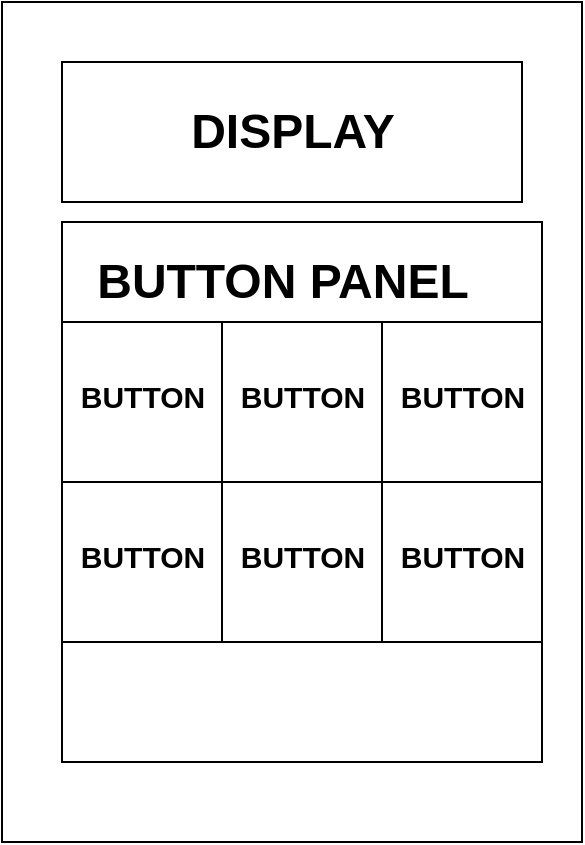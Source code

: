<mxfile version="27.0.5">
  <diagram name="Page-1" id="pyBWGTwH5SU5JarYD8Tf">
    <mxGraphModel dx="969" dy="676" grid="1" gridSize="10" guides="1" tooltips="1" connect="1" arrows="1" fold="1" page="1" pageScale="1" pageWidth="850" pageHeight="1100" math="0" shadow="0">
      <root>
        <mxCell id="0" />
        <mxCell id="1" parent="0" />
        <mxCell id="8kK9Af6EBAAcGIWM93ST-2" value="" style="rounded=0;whiteSpace=wrap;html=1;" vertex="1" parent="1">
          <mxGeometry x="250" y="330" width="290" height="420" as="geometry" />
        </mxCell>
        <mxCell id="8kK9Af6EBAAcGIWM93ST-3" value="" style="rounded=0;whiteSpace=wrap;html=1;" vertex="1" parent="1">
          <mxGeometry x="280" y="360" width="230" height="70" as="geometry" />
        </mxCell>
        <mxCell id="8kK9Af6EBAAcGIWM93ST-4" value="" style="rounded=0;whiteSpace=wrap;html=1;" vertex="1" parent="1">
          <mxGeometry x="280" y="440" width="240" height="270" as="geometry" />
        </mxCell>
        <mxCell id="8kK9Af6EBAAcGIWM93ST-5" value="BUTTON PANEL" style="text;strokeColor=none;fillColor=none;html=1;fontSize=24;fontStyle=1;verticalAlign=middle;align=center;" vertex="1" parent="1">
          <mxGeometry x="340" y="450" width="100" height="40" as="geometry" />
        </mxCell>
        <mxCell id="8kK9Af6EBAAcGIWM93ST-6" value="DISPLAY" style="text;strokeColor=none;fillColor=none;html=1;fontSize=24;fontStyle=1;verticalAlign=middle;align=center;" vertex="1" parent="1">
          <mxGeometry x="345" y="375" width="100" height="40" as="geometry" />
        </mxCell>
        <mxCell id="8kK9Af6EBAAcGIWM93ST-8" value="" style="whiteSpace=wrap;html=1;aspect=fixed;" vertex="1" parent="1">
          <mxGeometry x="280" y="490" width="80" height="80" as="geometry" />
        </mxCell>
        <mxCell id="8kK9Af6EBAAcGIWM93ST-7" value="&lt;font style=&quot;font-size: 15px;&quot;&gt;BUTTON&lt;/font&gt;" style="text;strokeColor=none;fillColor=none;html=1;fontSize=24;fontStyle=1;verticalAlign=middle;align=center;" vertex="1" parent="1">
          <mxGeometry x="270" y="505" width="100" height="40" as="geometry" />
        </mxCell>
        <mxCell id="8kK9Af6EBAAcGIWM93ST-9" value="" style="whiteSpace=wrap;html=1;aspect=fixed;" vertex="1" parent="1">
          <mxGeometry x="360" y="490" width="80" height="80" as="geometry" />
        </mxCell>
        <mxCell id="8kK9Af6EBAAcGIWM93ST-10" value="&lt;font style=&quot;font-size: 15px;&quot;&gt;BUTTON&lt;/font&gt;" style="text;strokeColor=none;fillColor=none;html=1;fontSize=24;fontStyle=1;verticalAlign=middle;align=center;" vertex="1" parent="1">
          <mxGeometry x="350" y="505" width="100" height="40" as="geometry" />
        </mxCell>
        <mxCell id="8kK9Af6EBAAcGIWM93ST-11" value="" style="whiteSpace=wrap;html=1;aspect=fixed;" vertex="1" parent="1">
          <mxGeometry x="440" y="490" width="80" height="80" as="geometry" />
        </mxCell>
        <mxCell id="8kK9Af6EBAAcGIWM93ST-12" value="&lt;font style=&quot;font-size: 15px;&quot;&gt;BUTTON&lt;/font&gt;" style="text;strokeColor=none;fillColor=none;html=1;fontSize=24;fontStyle=1;verticalAlign=middle;align=center;" vertex="1" parent="1">
          <mxGeometry x="430" y="505" width="100" height="40" as="geometry" />
        </mxCell>
        <mxCell id="8kK9Af6EBAAcGIWM93ST-15" value="" style="whiteSpace=wrap;html=1;aspect=fixed;" vertex="1" parent="1">
          <mxGeometry x="280" y="570" width="80" height="80" as="geometry" />
        </mxCell>
        <mxCell id="8kK9Af6EBAAcGIWM93ST-18" value="" style="whiteSpace=wrap;html=1;aspect=fixed;" vertex="1" parent="1">
          <mxGeometry x="360" y="570" width="80" height="80" as="geometry" />
        </mxCell>
        <mxCell id="8kK9Af6EBAAcGIWM93ST-16" value="&lt;font style=&quot;font-size: 15px;&quot;&gt;BUTTON&lt;/font&gt;" style="text;strokeColor=none;fillColor=none;html=1;fontSize=24;fontStyle=1;verticalAlign=middle;align=center;" vertex="1" parent="1">
          <mxGeometry x="350" y="585" width="100" height="40" as="geometry" />
        </mxCell>
        <mxCell id="8kK9Af6EBAAcGIWM93ST-20" value="" style="whiteSpace=wrap;html=1;aspect=fixed;" vertex="1" parent="1">
          <mxGeometry x="440" y="570" width="80" height="80" as="geometry" />
        </mxCell>
        <mxCell id="8kK9Af6EBAAcGIWM93ST-17" value="&lt;font style=&quot;font-size: 15px;&quot;&gt;BUTTON&lt;/font&gt;" style="text;strokeColor=none;fillColor=none;html=1;fontSize=24;fontStyle=1;verticalAlign=middle;align=center;" vertex="1" parent="1">
          <mxGeometry x="270" y="585" width="100" height="40" as="geometry" />
        </mxCell>
        <mxCell id="8kK9Af6EBAAcGIWM93ST-19" value="&lt;font style=&quot;font-size: 15px;&quot;&gt;BUTTON&lt;/font&gt;" style="text;strokeColor=none;fillColor=none;html=1;fontSize=24;fontStyle=1;verticalAlign=middle;align=center;" vertex="1" parent="1">
          <mxGeometry x="430" y="585" width="100" height="40" as="geometry" />
        </mxCell>
      </root>
    </mxGraphModel>
  </diagram>
</mxfile>
